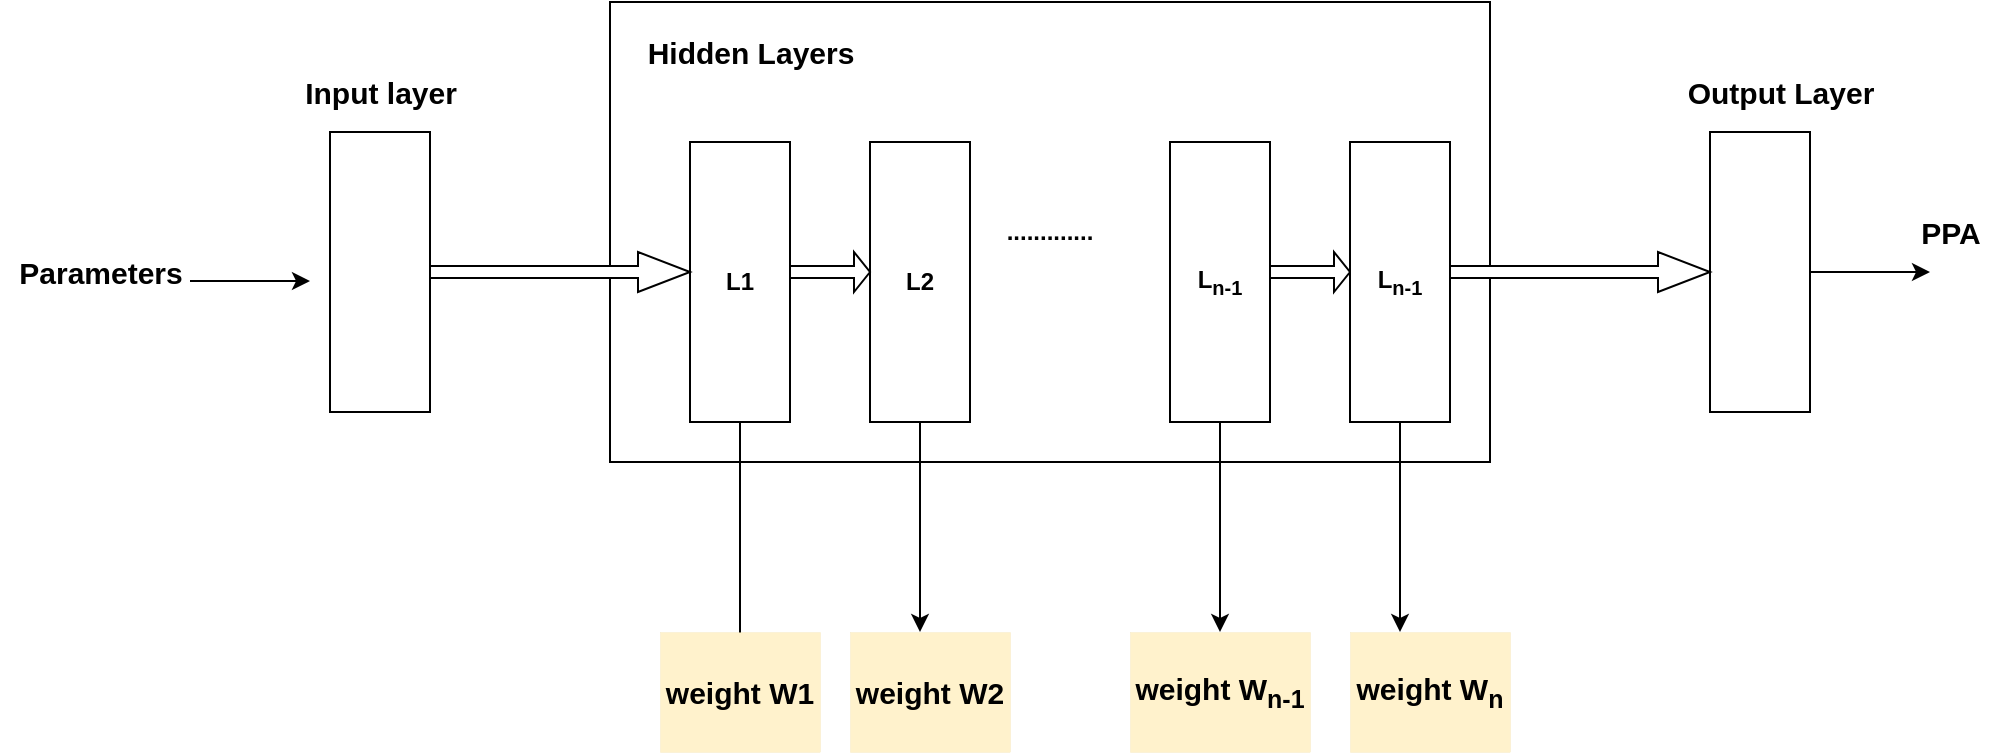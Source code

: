 <mxfile version="15.9.6" type="device"><diagram id="C5RBs43oDa-KdzZeNtuy" name="Page-1"><mxGraphModel dx="2569" dy="1002" grid="1" gridSize="10" guides="1" tooltips="1" connect="1" arrows="1" fold="1" page="1" pageScale="1" pageWidth="827" pageHeight="1169" math="0" shadow="0"><root><mxCell id="WIyWlLk6GJQsqaUBKTNV-0"/><mxCell id="WIyWlLk6GJQsqaUBKTNV-1" parent="WIyWlLk6GJQsqaUBKTNV-0"/><mxCell id="yL3EK66qn8-g6NESYVz9-7" value="............." style="rounded=0;whiteSpace=wrap;html=1;fontStyle=1" parent="WIyWlLk6GJQsqaUBKTNV-1" vertex="1"><mxGeometry x="210" y="15" width="440" height="230" as="geometry"/></mxCell><mxCell id="yL3EK66qn8-g6NESYVz9-24" style="edgeStyle=orthogonalEdgeStyle;rounded=0;orthogonalLoop=1;jettySize=auto;html=1;exitX=0.5;exitY=1;exitDx=0;exitDy=0;fontSize=4;fontStyle=1" parent="WIyWlLk6GJQsqaUBKTNV-1" source="yL3EK66qn8-g6NESYVz9-8" edge="1"><mxGeometry relative="1" as="geometry"><mxPoint x="275" y="340" as="targetPoint"/></mxGeometry></mxCell><mxCell id="yL3EK66qn8-g6NESYVz9-8" value="L1" style="rounded=0;whiteSpace=wrap;html=1;fontStyle=1;" parent="WIyWlLk6GJQsqaUBKTNV-1" vertex="1"><mxGeometry x="250" y="85" width="50" height="140" as="geometry"/></mxCell><mxCell id="yL3EK66qn8-g6NESYVz9-29" style="edgeStyle=orthogonalEdgeStyle;rounded=0;orthogonalLoop=1;jettySize=auto;html=1;exitX=0.5;exitY=1;exitDx=0;exitDy=0;fontSize=15;fontStyle=1" parent="WIyWlLk6GJQsqaUBKTNV-1" source="yL3EK66qn8-g6NESYVz9-9" edge="1"><mxGeometry relative="1" as="geometry"><mxPoint x="365" y="330" as="targetPoint"/></mxGeometry></mxCell><mxCell id="yL3EK66qn8-g6NESYVz9-9" value="L2" style="rounded=0;whiteSpace=wrap;html=1;fontStyle=1;" parent="WIyWlLk6GJQsqaUBKTNV-1" vertex="1"><mxGeometry x="340" y="85" width="50" height="140" as="geometry"/></mxCell><mxCell id="yL3EK66qn8-g6NESYVz9-31" style="edgeStyle=orthogonalEdgeStyle;rounded=0;orthogonalLoop=1;jettySize=auto;html=1;exitX=0.5;exitY=1;exitDx=0;exitDy=0;fontSize=15;fontStyle=1" parent="WIyWlLk6GJQsqaUBKTNV-1" source="yL3EK66qn8-g6NESYVz9-10" edge="1"><mxGeometry relative="1" as="geometry"><mxPoint x="515" y="330" as="targetPoint"/></mxGeometry></mxCell><mxCell id="yL3EK66qn8-g6NESYVz9-10" value="L&lt;sub&gt;n-1&lt;/sub&gt;" style="rounded=0;whiteSpace=wrap;html=1;fontStyle=1;" parent="WIyWlLk6GJQsqaUBKTNV-1" vertex="1"><mxGeometry x="490" y="85" width="50" height="140" as="geometry"/></mxCell><mxCell id="yL3EK66qn8-g6NESYVz9-41" style="edgeStyle=orthogonalEdgeStyle;rounded=0;orthogonalLoop=1;jettySize=auto;html=1;exitX=0;exitY=0.5;exitDx=0;exitDy=0;fontSize=15;entryX=0;entryY=0.5;entryDx=0;entryDy=0;fontStyle=1" parent="WIyWlLk6GJQsqaUBKTNV-1" source="yL3EK66qn8-g6NESYVz9-11" target="yL3EK66qn8-g6NESYVz9-11" edge="1"><mxGeometry relative="1" as="geometry"><mxPoint x="20" y="150" as="targetPoint"/></mxGeometry></mxCell><mxCell id="yL3EK66qn8-g6NESYVz9-11" value="" style="rounded=0;whiteSpace=wrap;html=1;fontStyle=1" parent="WIyWlLk6GJQsqaUBKTNV-1" vertex="1"><mxGeometry x="70" y="80" width="50" height="140" as="geometry"/></mxCell><mxCell id="yL3EK66qn8-g6NESYVz9-39" style="edgeStyle=orthogonalEdgeStyle;rounded=0;orthogonalLoop=1;jettySize=auto;html=1;exitX=1;exitY=0.5;exitDx=0;exitDy=0;fontSize=15;fontStyle=1" parent="WIyWlLk6GJQsqaUBKTNV-1" source="yL3EK66qn8-g6NESYVz9-12" edge="1"><mxGeometry relative="1" as="geometry"><mxPoint x="870" y="150" as="targetPoint"/></mxGeometry></mxCell><mxCell id="yL3EK66qn8-g6NESYVz9-12" value="" style="rounded=0;whiteSpace=wrap;html=1;fontStyle=1" parent="WIyWlLk6GJQsqaUBKTNV-1" vertex="1"><mxGeometry x="760" y="80" width="50" height="140" as="geometry"/></mxCell><mxCell id="yL3EK66qn8-g6NESYVz9-15" value="" style="shape=singleArrow;whiteSpace=wrap;html=1;fontStyle=1" parent="WIyWlLk6GJQsqaUBKTNV-1" vertex="1"><mxGeometry x="630" y="140" width="130" height="20" as="geometry"/></mxCell><mxCell id="yL3EK66qn8-g6NESYVz9-17" value="" style="shape=singleArrow;whiteSpace=wrap;html=1;fontStyle=1" parent="WIyWlLk6GJQsqaUBKTNV-1" vertex="1"><mxGeometry x="300" y="140" width="40" height="20" as="geometry"/></mxCell><mxCell id="yL3EK66qn8-g6NESYVz9-18" value="" style="shape=singleArrow;whiteSpace=wrap;html=1;fontStyle=1" parent="WIyWlLk6GJQsqaUBKTNV-1" vertex="1"><mxGeometry x="540" y="140" width="40" height="20" as="geometry"/></mxCell><mxCell id="yL3EK66qn8-g6NESYVz9-19" value="" style="shape=singleArrow;whiteSpace=wrap;html=1;fontStyle=1" parent="WIyWlLk6GJQsqaUBKTNV-1" vertex="1"><mxGeometry x="120" y="140" width="130" height="20" as="geometry"/></mxCell><mxCell id="yL3EK66qn8-g6NESYVz9-25" value="&lt;span style=&quot;font-size: 15px&quot;&gt;weight W1&lt;/span&gt;" style="whiteSpace=wrap;html=1;fontSize=4;strokeWidth=0;fontStyle=1;fillColor=#fff2cc;strokeColor=#d6b656;" parent="WIyWlLk6GJQsqaUBKTNV-1" vertex="1"><mxGeometry x="235" y="330" width="80" height="60" as="geometry"/></mxCell><mxCell id="yL3EK66qn8-g6NESYVz9-26" value="&lt;span style=&quot;font-size: 15px&quot;&gt;weight W2&lt;/span&gt;" style="whiteSpace=wrap;html=1;fontSize=4;strokeWidth=0;fontStyle=1;fillColor=#fff2cc;strokeColor=#d6b656;" parent="WIyWlLk6GJQsqaUBKTNV-1" vertex="1"><mxGeometry x="330" y="330" width="80" height="60" as="geometry"/></mxCell><mxCell id="yL3EK66qn8-g6NESYVz9-27" value="&lt;span style=&quot;font-size: 15px&quot;&gt;weight W&lt;sub&gt;n&lt;/sub&gt;&lt;/span&gt;" style="whiteSpace=wrap;html=1;fontSize=4;strokeWidth=0;fontStyle=1;fillColor=#fff2cc;strokeColor=#d6b656;" parent="WIyWlLk6GJQsqaUBKTNV-1" vertex="1"><mxGeometry x="580" y="330" width="80" height="60" as="geometry"/></mxCell><mxCell id="yL3EK66qn8-g6NESYVz9-28" value="&lt;span style=&quot;font-size: 15px&quot;&gt;weight W&lt;sub&gt;n-1&lt;/sub&gt;&lt;/span&gt;" style="whiteSpace=wrap;html=1;fontSize=4;strokeWidth=0;fontStyle=1;fillColor=#fff2cc;strokeColor=#d6b656;" parent="WIyWlLk6GJQsqaUBKTNV-1" vertex="1"><mxGeometry x="470" y="330" width="90" height="60" as="geometry"/></mxCell><mxCell id="yL3EK66qn8-g6NESYVz9-34" style="edgeStyle=orthogonalEdgeStyle;rounded=0;orthogonalLoop=1;jettySize=auto;html=1;exitX=0.5;exitY=1;exitDx=0;exitDy=0;fontSize=15;fontStyle=1" parent="WIyWlLk6GJQsqaUBKTNV-1" source="yL3EK66qn8-g6NESYVz9-32" edge="1"><mxGeometry relative="1" as="geometry"><mxPoint x="605" y="330" as="targetPoint"/></mxGeometry></mxCell><mxCell id="yL3EK66qn8-g6NESYVz9-32" value="L&lt;sub&gt;n-1&lt;/sub&gt;" style="rounded=0;whiteSpace=wrap;html=1;fontStyle=1;fontColor=#000000;" parent="WIyWlLk6GJQsqaUBKTNV-1" vertex="1"><mxGeometry x="580" y="85" width="50" height="140" as="geometry"/></mxCell><mxCell id="yL3EK66qn8-g6NESYVz9-35" value="Hidden Layers" style="text;html=1;align=center;verticalAlign=middle;resizable=0;points=[];autosize=1;strokeColor=none;fillColor=none;fontSize=15;fontStyle=1" parent="WIyWlLk6GJQsqaUBKTNV-1" vertex="1"><mxGeometry x="220" y="30" width="120" height="20" as="geometry"/></mxCell><mxCell id="yL3EK66qn8-g6NESYVz9-36" value="Input layer" style="text;html=1;align=center;verticalAlign=middle;resizable=0;points=[];autosize=1;strokeColor=none;fillColor=none;fontSize=15;fontStyle=1" parent="WIyWlLk6GJQsqaUBKTNV-1" vertex="1"><mxGeometry x="50" y="50" width="90" height="20" as="geometry"/></mxCell><mxCell id="yL3EK66qn8-g6NESYVz9-37" value="Output Layer" style="text;html=1;align=center;verticalAlign=middle;resizable=0;points=[];autosize=1;strokeColor=none;fillColor=none;fontSize=15;fontStyle=1" parent="WIyWlLk6GJQsqaUBKTNV-1" vertex="1"><mxGeometry x="740" y="50" width="110" height="20" as="geometry"/></mxCell><mxCell id="yL3EK66qn8-g6NESYVz9-40" value="PPA" style="text;html=1;align=center;verticalAlign=middle;resizable=0;points=[];autosize=1;strokeColor=none;fillColor=none;fontSize=15;fontStyle=1" parent="WIyWlLk6GJQsqaUBKTNV-1" vertex="1"><mxGeometry x="860" y="120" width="40" height="20" as="geometry"/></mxCell><mxCell id="yL3EK66qn8-g6NESYVz9-42" style="edgeStyle=orthogonalEdgeStyle;rounded=0;orthogonalLoop=1;jettySize=auto;html=1;exitX=1;exitY=0.5;exitDx=0;exitDy=0;fontSize=15;fontStyle=1" parent="WIyWlLk6GJQsqaUBKTNV-1" edge="1"><mxGeometry relative="1" as="geometry"><mxPoint x="60" y="154.5" as="targetPoint"/><mxPoint y="154.5" as="sourcePoint"/></mxGeometry></mxCell><mxCell id="yL3EK66qn8-g6NESYVz9-43" value="Parameters" style="text;html=1;align=center;verticalAlign=middle;resizable=0;points=[];autosize=1;strokeColor=none;fillColor=none;fontSize=15;fontStyle=1" parent="WIyWlLk6GJQsqaUBKTNV-1" vertex="1"><mxGeometry x="-95" y="140" width="100" height="20" as="geometry"/></mxCell></root></mxGraphModel></diagram></mxfile>
